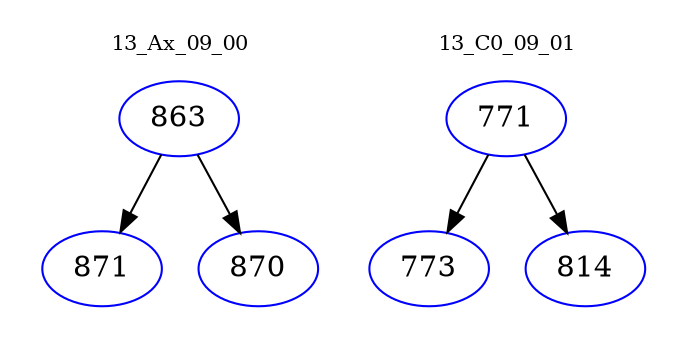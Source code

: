 digraph{
subgraph cluster_0 {
color = white
label = "13_Ax_09_00";
fontsize=10;
T0_863 [label="863", color="blue"]
T0_863 -> T0_871 [color="black"]
T0_871 [label="871", color="blue"]
T0_863 -> T0_870 [color="black"]
T0_870 [label="870", color="blue"]
}
subgraph cluster_1 {
color = white
label = "13_C0_09_01";
fontsize=10;
T1_771 [label="771", color="blue"]
T1_771 -> T1_773 [color="black"]
T1_773 [label="773", color="blue"]
T1_771 -> T1_814 [color="black"]
T1_814 [label="814", color="blue"]
}
}
